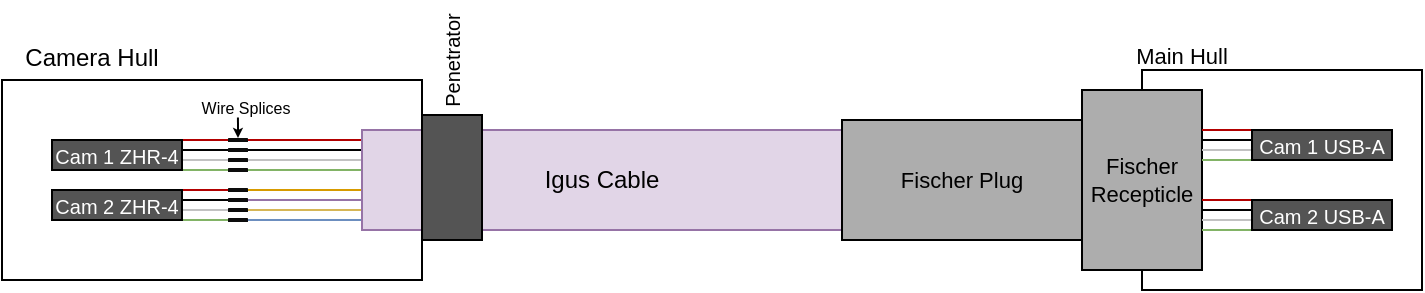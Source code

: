 <mxfile version="20.8.16" type="device"><diagram name="Page-1" id="YTl2ICrnCeTOr0LCWrSv"><mxGraphModel dx="1050" dy="635" grid="1" gridSize="5" guides="0" tooltips="1" connect="0" arrows="0" fold="1" page="1" pageScale="1" pageWidth="850" pageHeight="1100" math="0" shadow="0"><root><mxCell id="0"/><mxCell id="1" parent="0"/><mxCell id="TGub3f73deXG5bcZghVz-55" value="" style="rounded=0;whiteSpace=wrap;html=1;fontSize=11;" parent="1" vertex="1"><mxGeometry x="630" y="130" width="140" height="110" as="geometry"/></mxCell><mxCell id="TGub3f73deXG5bcZghVz-52" value="" style="rounded=0;whiteSpace=wrap;html=1;fontSize=8;" parent="1" vertex="1"><mxGeometry x="60" y="135" width="210" height="100" as="geometry"/></mxCell><mxCell id="TGub3f73deXG5bcZghVz-2" value="" style="endArrow=none;html=1;rounded=0;fillColor=#e51400;strokeColor=#B20000;" parent="1" edge="1"><mxGeometry width="50" height="50" relative="1" as="geometry"><mxPoint x="180" y="165" as="sourcePoint"/><mxPoint x="240" y="165" as="targetPoint"/></mxGeometry></mxCell><mxCell id="TGub3f73deXG5bcZghVz-3" value="" style="endArrow=none;html=1;rounded=0;" parent="1" edge="1"><mxGeometry width="50" height="50" relative="1" as="geometry"><mxPoint x="180" y="170" as="sourcePoint"/><mxPoint x="240" y="170" as="targetPoint"/></mxGeometry></mxCell><mxCell id="TGub3f73deXG5bcZghVz-4" value="" style="endArrow=none;html=1;rounded=0;fillColor=#f5f5f5;strokeColor=#C2C2C2;" parent="1" edge="1"><mxGeometry width="50" height="50" relative="1" as="geometry"><mxPoint x="180" y="175" as="sourcePoint"/><mxPoint x="240" y="175" as="targetPoint"/></mxGeometry></mxCell><mxCell id="TGub3f73deXG5bcZghVz-5" value="" style="endArrow=none;html=1;rounded=0;fillColor=#d5e8d4;strokeColor=#82b366;" parent="1" edge="1"><mxGeometry width="50" height="50" relative="1" as="geometry"><mxPoint x="180" y="180" as="sourcePoint"/><mxPoint x="240" y="180" as="targetPoint"/></mxGeometry></mxCell><mxCell id="TGub3f73deXG5bcZghVz-6" value="" style="endArrow=none;html=1;rounded=0;fillColor=#ffe6cc;strokeColor=#d79b00;" parent="1" edge="1"><mxGeometry width="50" height="50" relative="1" as="geometry"><mxPoint x="180" y="190" as="sourcePoint"/><mxPoint x="240" y="190" as="targetPoint"/></mxGeometry></mxCell><mxCell id="TGub3f73deXG5bcZghVz-7" value="" style="endArrow=none;html=1;rounded=0;fillColor=#e1d5e7;strokeColor=#9673a6;" parent="1" edge="1"><mxGeometry width="50" height="50" relative="1" as="geometry"><mxPoint x="180" y="195" as="sourcePoint"/><mxPoint x="240" y="195" as="targetPoint"/></mxGeometry></mxCell><mxCell id="TGub3f73deXG5bcZghVz-8" value="" style="endArrow=none;html=1;rounded=0;fillColor=#fff2cc;strokeColor=#d6b656;" parent="1" edge="1"><mxGeometry width="50" height="50" relative="1" as="geometry"><mxPoint x="180" y="200" as="sourcePoint"/><mxPoint x="240" y="200" as="targetPoint"/></mxGeometry></mxCell><mxCell id="TGub3f73deXG5bcZghVz-9" value="" style="endArrow=none;html=1;rounded=0;fillColor=#dae8fc;strokeColor=#6c8ebf;" parent="1" edge="1"><mxGeometry width="50" height="50" relative="1" as="geometry"><mxPoint x="180" y="205" as="sourcePoint"/><mxPoint x="240" y="205" as="targetPoint"/></mxGeometry></mxCell><mxCell id="TGub3f73deXG5bcZghVz-13" value="Camera Hull" style="text;html=1;strokeColor=none;fillColor=none;align=center;verticalAlign=middle;whiteSpace=wrap;rounded=0;" parent="1" vertex="1"><mxGeometry x="60" y="115" width="90" height="17.5" as="geometry"/></mxCell><mxCell id="TGub3f73deXG5bcZghVz-16" value="Penetrator" style="text;html=1;strokeColor=none;fillColor=none;align=center;verticalAlign=middle;whiteSpace=wrap;rounded=0;fontSize=10;rotation=-90;" parent="1" vertex="1"><mxGeometry x="255" y="115" width="60" height="20" as="geometry"/></mxCell><mxCell id="TGub3f73deXG5bcZghVz-31" value="" style="endArrow=none;html=1;rounded=0;fillColor=#e51400;strokeColor=#B20000;startArrow=none;" parent="1" source="TGub3f73deXG5bcZghVz-35" edge="1"><mxGeometry width="50" height="50" relative="1" as="geometry"><mxPoint x="150" y="165" as="sourcePoint"/><mxPoint x="176" y="165.0" as="targetPoint"/></mxGeometry></mxCell><mxCell id="TGub3f73deXG5bcZghVz-32" value="Wire Splices" style="text;html=1;strokeColor=none;fillColor=none;align=center;verticalAlign=middle;whiteSpace=wrap;rounded=0;fontSize=8;" parent="1" vertex="1"><mxGeometry x="152" y="144" width="60" height="10" as="geometry"/></mxCell><mxCell id="TGub3f73deXG5bcZghVz-33" value="" style="endArrow=classic;html=1;rounded=0;fontSize=8;exitX=0.433;exitY=0.973;exitDx=0;exitDy=0;exitPerimeter=0;endSize=2;" parent="1" source="TGub3f73deXG5bcZghVz-32" edge="1"><mxGeometry width="50" height="50" relative="1" as="geometry"><mxPoint x="160" y="204" as="sourcePoint"/><mxPoint x="178" y="164" as="targetPoint"/></mxGeometry></mxCell><mxCell id="TGub3f73deXG5bcZghVz-34" value="" style="endArrow=none;html=1;rounded=0;" parent="1" edge="1"><mxGeometry width="50" height="50" relative="1" as="geometry"><mxPoint x="150" y="170" as="sourcePoint"/><mxPoint x="176" y="170.0" as="targetPoint"/></mxGeometry></mxCell><mxCell id="TGub3f73deXG5bcZghVz-36" value="" style="endArrow=none;html=1;rounded=0;fillColor=#e51400;strokeColor=#C2C2C2;" parent="1" edge="1"><mxGeometry width="50" height="50" relative="1" as="geometry"><mxPoint x="150" y="175" as="sourcePoint"/><mxPoint x="176" y="175.0" as="targetPoint"/></mxGeometry></mxCell><mxCell id="TGub3f73deXG5bcZghVz-37" value="" style="endArrow=none;html=1;rounded=0;fillColor=#d5e8d4;strokeColor=#82b366;" parent="1" edge="1"><mxGeometry width="50" height="50" relative="1" as="geometry"><mxPoint x="150" y="180" as="sourcePoint"/><mxPoint x="176" y="180.0" as="targetPoint"/></mxGeometry></mxCell><mxCell id="TGub3f73deXG5bcZghVz-38" value="" style="endArrow=none;html=1;rounded=0;fillColor=#e51400;strokeColor=#B20000;" parent="1" edge="1"><mxGeometry width="50" height="50" relative="1" as="geometry"><mxPoint x="150" y="190.0" as="sourcePoint"/><mxPoint x="176" y="190.0" as="targetPoint"/></mxGeometry></mxCell><mxCell id="TGub3f73deXG5bcZghVz-39" value="" style="endArrow=none;html=1;rounded=0;" parent="1" edge="1"><mxGeometry width="50" height="50" relative="1" as="geometry"><mxPoint x="150" y="195.0" as="sourcePoint"/><mxPoint x="176" y="195.0" as="targetPoint"/></mxGeometry></mxCell><mxCell id="TGub3f73deXG5bcZghVz-40" value="" style="endArrow=none;html=1;rounded=0;fillColor=#e51400;strokeColor=#C2C2C2;" parent="1" edge="1"><mxGeometry width="50" height="50" relative="1" as="geometry"><mxPoint x="150" y="200.0" as="sourcePoint"/><mxPoint x="176" y="200.0" as="targetPoint"/></mxGeometry></mxCell><mxCell id="TGub3f73deXG5bcZghVz-41" value="" style="endArrow=none;html=1;rounded=0;fillColor=#d5e8d4;strokeColor=#82b366;" parent="1" edge="1"><mxGeometry width="50" height="50" relative="1" as="geometry"><mxPoint x="150" y="205.0" as="sourcePoint"/><mxPoint x="176" y="205.0" as="targetPoint"/></mxGeometry></mxCell><mxCell id="TGub3f73deXG5bcZghVz-43" value="" style="endArrow=none;html=1;rounded=0;fillColor=#e51400;strokeColor=#B20000;" parent="1" target="TGub3f73deXG5bcZghVz-35" edge="1"><mxGeometry width="50" height="50" relative="1" as="geometry"><mxPoint x="150" y="165" as="sourcePoint"/><mxPoint x="176" y="165.0" as="targetPoint"/></mxGeometry></mxCell><mxCell id="TGub3f73deXG5bcZghVz-35" value="" style="rounded=1;whiteSpace=wrap;html=1;fontSize=10;fillColor=#0D0D0D;strokeColor=none;" parent="1" vertex="1"><mxGeometry x="173" y="164" width="10" height="2" as="geometry"/></mxCell><mxCell id="TGub3f73deXG5bcZghVz-44" value="" style="rounded=1;whiteSpace=wrap;html=1;fontSize=10;fillColor=#0D0D0D;strokeColor=none;" parent="1" vertex="1"><mxGeometry x="173" y="174" width="10" height="2" as="geometry"/></mxCell><mxCell id="TGub3f73deXG5bcZghVz-45" value="" style="rounded=1;whiteSpace=wrap;html=1;fontSize=10;fillColor=#0D0D0D;strokeColor=none;" parent="1" vertex="1"><mxGeometry x="173" y="194" width="10" height="2" as="geometry"/></mxCell><mxCell id="TGub3f73deXG5bcZghVz-46" value="" style="rounded=1;whiteSpace=wrap;html=1;fontSize=10;fillColor=#0D0D0D;strokeColor=none;" parent="1" vertex="1"><mxGeometry x="173" y="204" width="10" height="2" as="geometry"/></mxCell><mxCell id="TGub3f73deXG5bcZghVz-47" value="" style="rounded=1;whiteSpace=wrap;html=1;fontSize=10;fillColor=#0D0D0D;strokeColor=none;" parent="1" vertex="1"><mxGeometry x="173" y="169" width="10" height="2" as="geometry"/></mxCell><mxCell id="TGub3f73deXG5bcZghVz-48" value="" style="rounded=1;whiteSpace=wrap;html=1;fontSize=10;fillColor=#0D0D0D;strokeColor=none;" parent="1" vertex="1"><mxGeometry x="173" y="179" width="10" height="2" as="geometry"/></mxCell><mxCell id="TGub3f73deXG5bcZghVz-49" value="" style="rounded=1;whiteSpace=wrap;html=1;fontSize=10;fillColor=#0D0D0D;strokeColor=none;" parent="1" vertex="1"><mxGeometry x="173" y="189" width="10" height="2" as="geometry"/></mxCell><mxCell id="TGub3f73deXG5bcZghVz-50" value="" style="rounded=1;whiteSpace=wrap;html=1;fontSize=10;fillColor=#0D0D0D;strokeColor=none;" parent="1" vertex="1"><mxGeometry x="173" y="199" width="10" height="2" as="geometry"/></mxCell><mxCell id="TGub3f73deXG5bcZghVz-17" value="Cam 1&amp;nbsp;ZHR-4" style="rounded=0;whiteSpace=wrap;html=1;fontSize=10;fillColor=#545454;fontColor=#FFFFFF;" parent="1" vertex="1"><mxGeometry x="85" y="165" width="65" height="15" as="geometry"/></mxCell><mxCell id="TGub3f73deXG5bcZghVz-18" value="Cam 2&amp;nbsp;ZHR-4" style="rounded=0;whiteSpace=wrap;html=1;fontSize=10;fillColor=#545454;fontColor=#FFFFFF;" parent="1" vertex="1"><mxGeometry x="85" y="190" width="65" height="15" as="geometry"/></mxCell><mxCell id="TGub3f73deXG5bcZghVz-1" value="Igus Cable" style="rounded=0;whiteSpace=wrap;html=1;fillColor=#e1d5e7;strokeColor=#9673a6;" parent="1" vertex="1"><mxGeometry x="240" y="160" width="240" height="50" as="geometry"/></mxCell><mxCell id="TGub3f73deXG5bcZghVz-14" value="" style="rounded=0;whiteSpace=wrap;html=1;fillColor=#545454;" parent="1" vertex="1"><mxGeometry x="270" y="152.5" width="30" height="62.5" as="geometry"/></mxCell><mxCell id="TGub3f73deXG5bcZghVz-53" value="&lt;font style=&quot;font-size: 11px;&quot;&gt;Fischer Plug&lt;/font&gt;" style="rounded=0;whiteSpace=wrap;html=1;fontSize=8;fontColor=#000000;fillColor=#ADADAD;" parent="1" vertex="1"><mxGeometry x="480" y="155" width="120" height="60" as="geometry"/></mxCell><mxCell id="TGub3f73deXG5bcZghVz-54" value="&lt;font style=&quot;font-size: 11px;&quot;&gt;Fischer Recepticle&lt;br&gt;&lt;/font&gt;" style="rounded=0;whiteSpace=wrap;html=1;fontSize=8;fontColor=#000000;fillColor=#ADADAD;" parent="1" vertex="1"><mxGeometry x="600" y="140" width="60" height="90" as="geometry"/></mxCell><mxCell id="TGub3f73deXG5bcZghVz-56" value="Main Hull" style="text;html=1;strokeColor=none;fillColor=none;align=center;verticalAlign=middle;whiteSpace=wrap;rounded=0;fontSize=11;fontColor=#000000;" parent="1" vertex="1"><mxGeometry x="620" y="115" width="60" height="15" as="geometry"/></mxCell><mxCell id="TGub3f73deXG5bcZghVz-57" value="" style="endArrow=none;html=1;rounded=0;fillColor=#e51400;strokeColor=#B20000;" parent="1" edge="1"><mxGeometry width="50" height="50" relative="1" as="geometry"><mxPoint x="660" y="160" as="sourcePoint"/><mxPoint x="685" y="160" as="targetPoint"/></mxGeometry></mxCell><mxCell id="TGub3f73deXG5bcZghVz-58" value="" style="endArrow=none;html=1;rounded=0;" parent="1" edge="1"><mxGeometry width="50" height="50" relative="1" as="geometry"><mxPoint x="660" y="165" as="sourcePoint"/><mxPoint x="685" y="165" as="targetPoint"/></mxGeometry></mxCell><mxCell id="TGub3f73deXG5bcZghVz-59" value="" style="endArrow=none;html=1;rounded=0;fillColor=#f5f5f5;strokeColor=#C2C2C2;" parent="1" edge="1"><mxGeometry width="50" height="50" relative="1" as="geometry"><mxPoint x="660" y="170" as="sourcePoint"/><mxPoint x="685" y="170" as="targetPoint"/></mxGeometry></mxCell><mxCell id="TGub3f73deXG5bcZghVz-60" value="" style="endArrow=none;html=1;rounded=0;fillColor=#d5e8d4;strokeColor=#82b366;" parent="1" edge="1"><mxGeometry width="50" height="50" relative="1" as="geometry"><mxPoint x="660" y="175" as="sourcePoint"/><mxPoint x="685" y="175" as="targetPoint"/></mxGeometry></mxCell><mxCell id="TGub3f73deXG5bcZghVz-61" value="Cam 1 USB-A" style="rounded=0;whiteSpace=wrap;html=1;fontSize=10;fillColor=#545454;fontColor=#FFFFFF;" parent="1" vertex="1"><mxGeometry x="685" y="160" width="70" height="15" as="geometry"/></mxCell><mxCell id="TGub3f73deXG5bcZghVz-62" value="" style="endArrow=none;html=1;rounded=0;fillColor=#e51400;strokeColor=#B20000;" parent="1" edge="1"><mxGeometry width="50" height="50" relative="1" as="geometry"><mxPoint x="660" y="195" as="sourcePoint"/><mxPoint x="685" y="195" as="targetPoint"/></mxGeometry></mxCell><mxCell id="TGub3f73deXG5bcZghVz-63" value="" style="endArrow=none;html=1;rounded=0;" parent="1" edge="1"><mxGeometry width="50" height="50" relative="1" as="geometry"><mxPoint x="660" y="200" as="sourcePoint"/><mxPoint x="685" y="200" as="targetPoint"/></mxGeometry></mxCell><mxCell id="TGub3f73deXG5bcZghVz-64" value="" style="endArrow=none;html=1;rounded=0;fillColor=#f5f5f5;strokeColor=#C2C2C2;" parent="1" edge="1"><mxGeometry width="50" height="50" relative="1" as="geometry"><mxPoint x="660" y="205" as="sourcePoint"/><mxPoint x="685" y="205" as="targetPoint"/></mxGeometry></mxCell><mxCell id="TGub3f73deXG5bcZghVz-65" value="" style="endArrow=none;html=1;rounded=0;fillColor=#d5e8d4;strokeColor=#82b366;" parent="1" edge="1"><mxGeometry width="50" height="50" relative="1" as="geometry"><mxPoint x="660" y="210" as="sourcePoint"/><mxPoint x="685" y="210" as="targetPoint"/></mxGeometry></mxCell><mxCell id="TGub3f73deXG5bcZghVz-66" value="Cam 2 USB-A" style="rounded=0;whiteSpace=wrap;html=1;fontSize=10;fillColor=#545454;fontColor=#FFFFFF;" parent="1" vertex="1"><mxGeometry x="685" y="195" width="70" height="15" as="geometry"/></mxCell></root></mxGraphModel></diagram></mxfile>